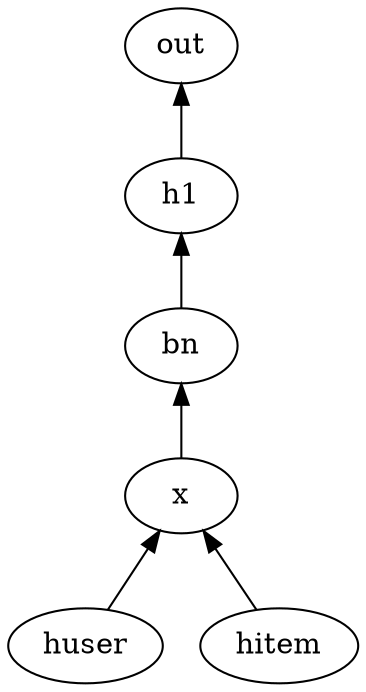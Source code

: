 digraph dnn_concat {
	out;
	out -> {h1} [dir=back];
	h1 -> {bn} [dir=back];
	bn -> {x} [dir=back];
	x -> {huser,hitem} [dir=back];
}